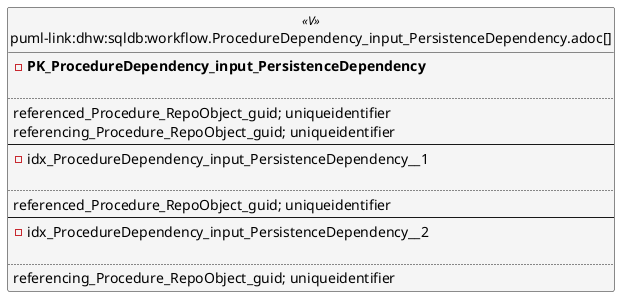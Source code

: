 @startuml
left to right direction
'top to bottom direction
hide circle
'avoide "." issues:
set namespaceSeparator none


skinparam class {
  BackgroundColor White
  BackgroundColor<<FN>> Yellow
  BackgroundColor<<FS>> Yellow
  BackgroundColor<<FT>> LightGray
  BackgroundColor<<IF>> Yellow
  BackgroundColor<<IS>> Yellow
  BackgroundColor<<P>> Aqua
  BackgroundColor<<PC>> Aqua
  BackgroundColor<<SN>> Yellow
  BackgroundColor<<SO>> SlateBlue
  BackgroundColor<<TF>> LightGray
  BackgroundColor<<TR>> Tomato
  BackgroundColor<<U>> White
  BackgroundColor<<V>> WhiteSmoke
  BackgroundColor<<X>> Aqua
  BackgroundColor<<external>> AliceBlue
}


entity "puml-link:dhw:sqldb:workflow.ProcedureDependency_input_PersistenceDependency.adoc[]" as workflow.ProcedureDependency_input_PersistenceDependency << V >> {
- **PK_ProcedureDependency_input_PersistenceDependency**

..
referenced_Procedure_RepoObject_guid; uniqueidentifier
referencing_Procedure_RepoObject_guid; uniqueidentifier
--
- idx_ProcedureDependency_input_PersistenceDependency__1

..
referenced_Procedure_RepoObject_guid; uniqueidentifier
--
- idx_ProcedureDependency_input_PersistenceDependency__2

..
referencing_Procedure_RepoObject_guid; uniqueidentifier
}


@enduml


